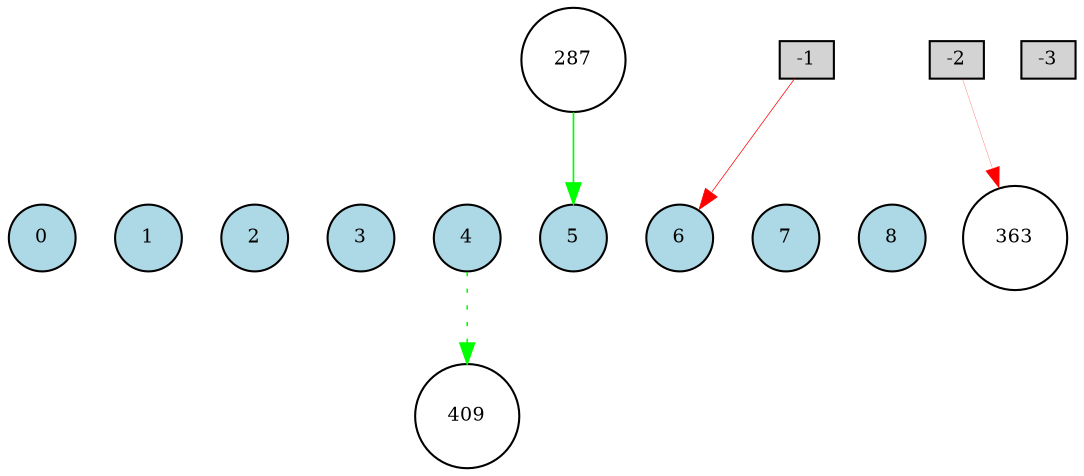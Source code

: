 digraph {
	node [fontsize=9 height=0.2 shape=circle width=0.2]
	subgraph inputs {
		node [shape=box style=filled]
		rank=same
		-1 [fillcolor=lightgray]
		-2 [fillcolor=lightgray]
		-1 -> -2 [style=invis]
		-3 [fillcolor=lightgray]
		-2 -> -3 [style=invis]
	}
	subgraph outputs {
		node [style=filled]
		rank=same
		0 [fillcolor=lightblue fontsize=9 height=0.2 shape=circle width=0.2]
		1 [fillcolor=lightblue fontsize=9 height=0.2 shape=circle width=0.2]
		0 -> 1 [style=invis]
		2 [fillcolor=lightblue fontsize=9 height=0.2 shape=circle width=0.2]
		1 -> 2 [style=invis]
		3 [fillcolor=lightblue fontsize=9 height=0.2 shape=circle width=0.2]
		2 -> 3 [style=invis]
		4 [fillcolor=lightblue fontsize=9 height=0.2 shape=circle width=0.2]
		3 -> 4 [style=invis]
		5 [fillcolor=lightblue fontsize=9 height=0.2 shape=circle width=0.2]
		4 -> 5 [style=invis]
		6 [fillcolor=lightblue fontsize=9 height=0.2 shape=circle width=0.2]
		5 -> 6 [style=invis]
		7 [fillcolor=lightblue fontsize=9 height=0.2 shape=circle width=0.2]
		6 -> 7 [style=invis]
		8 [fillcolor=lightblue fontsize=9 height=0.2 shape=circle width=0.2]
		7 -> 8 [style=invis]
	}
	363 [fillcolor=white style=filled]
	409 [fillcolor=white style=filled]
	287 [fillcolor=white style=filled]
	287 -> 5 [color=green penwidth=0.8021136191909795 style=solid]
	-1 -> 6 [color=red penwidth=0.35199275059651747 style=solid]
	-2 -> 363 [color=red penwidth=0.11096436382497532 style=solid]
	4 -> 409 [color=green penwidth=0.7454804601387086 style=dotted]
}
